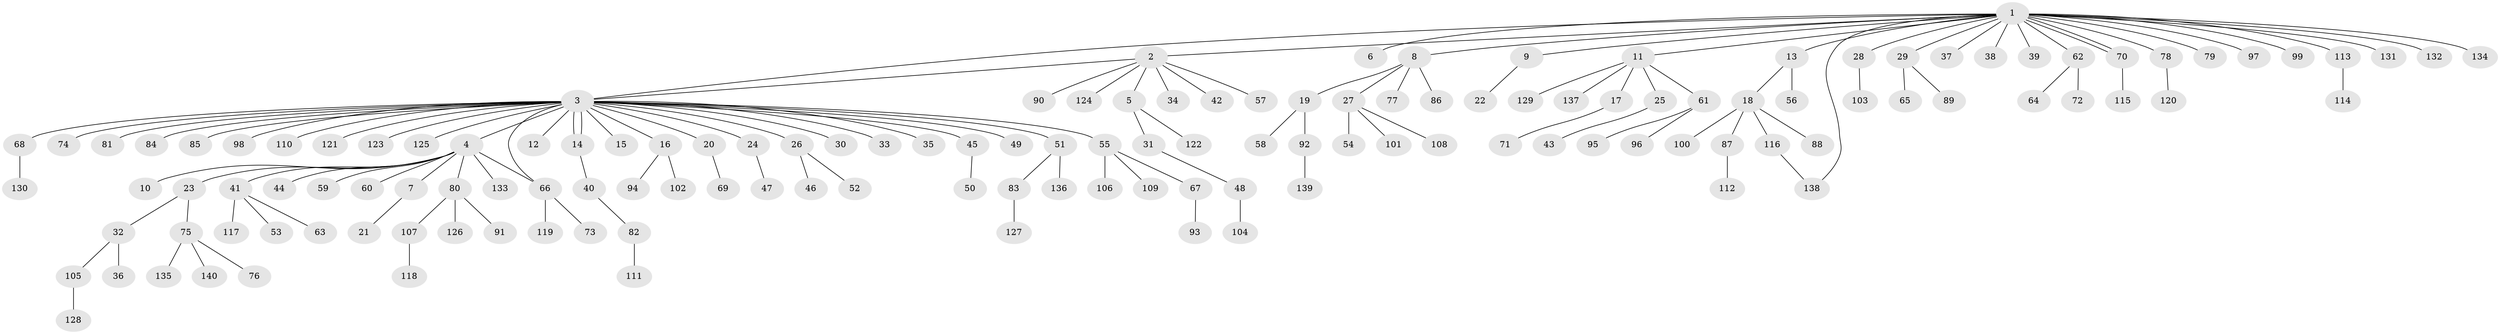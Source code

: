// coarse degree distribution, {9: 0.013888888888888888, 3: 0.041666666666666664, 1: 0.7638888888888888, 26: 0.013888888888888888, 6: 0.013888888888888888, 2: 0.125, 21: 0.013888888888888888, 4: 0.013888888888888888}
// Generated by graph-tools (version 1.1) at 2025/36/03/04/25 23:36:45]
// undirected, 140 vertices, 144 edges
graph export_dot {
  node [color=gray90,style=filled];
  1;
  2;
  3;
  4;
  5;
  6;
  7;
  8;
  9;
  10;
  11;
  12;
  13;
  14;
  15;
  16;
  17;
  18;
  19;
  20;
  21;
  22;
  23;
  24;
  25;
  26;
  27;
  28;
  29;
  30;
  31;
  32;
  33;
  34;
  35;
  36;
  37;
  38;
  39;
  40;
  41;
  42;
  43;
  44;
  45;
  46;
  47;
  48;
  49;
  50;
  51;
  52;
  53;
  54;
  55;
  56;
  57;
  58;
  59;
  60;
  61;
  62;
  63;
  64;
  65;
  66;
  67;
  68;
  69;
  70;
  71;
  72;
  73;
  74;
  75;
  76;
  77;
  78;
  79;
  80;
  81;
  82;
  83;
  84;
  85;
  86;
  87;
  88;
  89;
  90;
  91;
  92;
  93;
  94;
  95;
  96;
  97;
  98;
  99;
  100;
  101;
  102;
  103;
  104;
  105;
  106;
  107;
  108;
  109;
  110;
  111;
  112;
  113;
  114;
  115;
  116;
  117;
  118;
  119;
  120;
  121;
  122;
  123;
  124;
  125;
  126;
  127;
  128;
  129;
  130;
  131;
  132;
  133;
  134;
  135;
  136;
  137;
  138;
  139;
  140;
  1 -- 2;
  1 -- 3;
  1 -- 6;
  1 -- 8;
  1 -- 9;
  1 -- 11;
  1 -- 13;
  1 -- 28;
  1 -- 29;
  1 -- 37;
  1 -- 38;
  1 -- 39;
  1 -- 62;
  1 -- 70;
  1 -- 70;
  1 -- 78;
  1 -- 79;
  1 -- 97;
  1 -- 99;
  1 -- 113;
  1 -- 131;
  1 -- 132;
  1 -- 134;
  1 -- 138;
  2 -- 3;
  2 -- 5;
  2 -- 34;
  2 -- 42;
  2 -- 57;
  2 -- 90;
  2 -- 124;
  3 -- 4;
  3 -- 12;
  3 -- 14;
  3 -- 14;
  3 -- 15;
  3 -- 16;
  3 -- 20;
  3 -- 24;
  3 -- 26;
  3 -- 30;
  3 -- 33;
  3 -- 35;
  3 -- 45;
  3 -- 49;
  3 -- 51;
  3 -- 55;
  3 -- 66;
  3 -- 68;
  3 -- 74;
  3 -- 81;
  3 -- 84;
  3 -- 85;
  3 -- 98;
  3 -- 110;
  3 -- 121;
  3 -- 123;
  3 -- 125;
  4 -- 7;
  4 -- 10;
  4 -- 23;
  4 -- 41;
  4 -- 44;
  4 -- 59;
  4 -- 60;
  4 -- 66;
  4 -- 80;
  4 -- 133;
  5 -- 31;
  5 -- 122;
  7 -- 21;
  8 -- 19;
  8 -- 27;
  8 -- 77;
  8 -- 86;
  9 -- 22;
  11 -- 17;
  11 -- 25;
  11 -- 61;
  11 -- 129;
  11 -- 137;
  13 -- 18;
  13 -- 56;
  14 -- 40;
  16 -- 94;
  16 -- 102;
  17 -- 71;
  18 -- 87;
  18 -- 88;
  18 -- 100;
  18 -- 116;
  19 -- 58;
  19 -- 92;
  20 -- 69;
  23 -- 32;
  23 -- 75;
  24 -- 47;
  25 -- 43;
  26 -- 46;
  26 -- 52;
  27 -- 54;
  27 -- 101;
  27 -- 108;
  28 -- 103;
  29 -- 65;
  29 -- 89;
  31 -- 48;
  32 -- 36;
  32 -- 105;
  40 -- 82;
  41 -- 53;
  41 -- 63;
  41 -- 117;
  45 -- 50;
  48 -- 104;
  51 -- 83;
  51 -- 136;
  55 -- 67;
  55 -- 106;
  55 -- 109;
  61 -- 95;
  61 -- 96;
  62 -- 64;
  62 -- 72;
  66 -- 73;
  66 -- 119;
  67 -- 93;
  68 -- 130;
  70 -- 115;
  75 -- 76;
  75 -- 135;
  75 -- 140;
  78 -- 120;
  80 -- 91;
  80 -- 107;
  80 -- 126;
  82 -- 111;
  83 -- 127;
  87 -- 112;
  92 -- 139;
  105 -- 128;
  107 -- 118;
  113 -- 114;
  116 -- 138;
}

